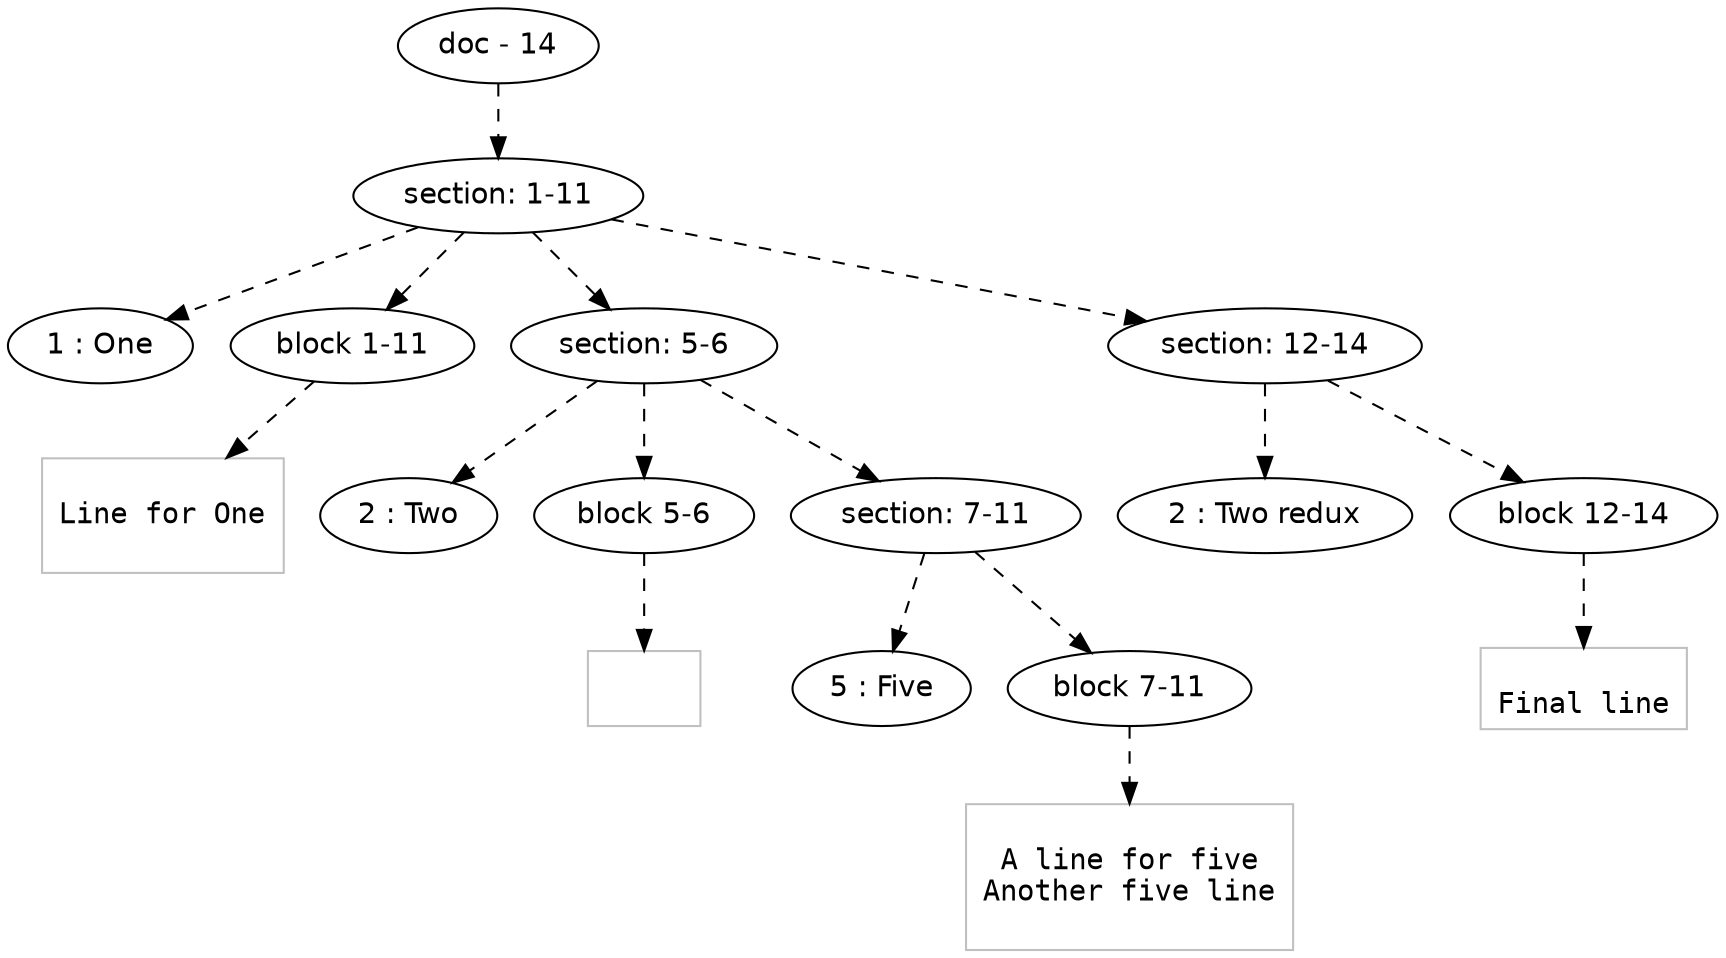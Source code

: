 digraph hierarchy {

node [fontname=Helvetica]
edge [style=dashed]

doc_0 [label="doc - 14"]


doc_0 -> { section_1}
{rank=same; section_1}

section_1 [label="section: 1-11"]


section_1 -> { header_2 block_3 section_4 section_5}
{rank=same; header_2 block_3 section_4 section_5}

header_2 [label="1 : One"]

block_3 [label="block 1-11"]

section_4 [label="section: 5-6"]

section_5 [label="section: 12-14"]



block_3 -> leaf_6
leaf_6  [color=Gray,shape=rectangle,fontname=Inconsolata,label="
Line for One

"]
section_4 -> { header_7 block_8 section_9}
{rank=same; header_7 block_8 section_9}

header_7 [label="2 : Two"]

block_8 [label="block 5-6"]

section_9 [label="section: 7-11"]



block_8 -> leaf_10
leaf_10  [color=Gray,shape=rectangle,fontname=Inconsolata,label="
"]
section_9 -> { header_11 block_12}
{rank=same; header_11 block_12}

header_11 [label="5 : Five"]

block_12 [label="block 7-11"]



block_12 -> leaf_13
leaf_13  [color=Gray,shape=rectangle,fontname=Inconsolata,label="
A line for five
Another five line

"]
section_5 -> { header_14 block_15}
{rank=same; header_14 block_15}

header_14 [label="2 : Two redux"]

block_15 [label="block 12-14"]



block_15 -> leaf_16
leaf_16  [color=Gray,shape=rectangle,fontname=Inconsolata,label="
Final line
"]

}
